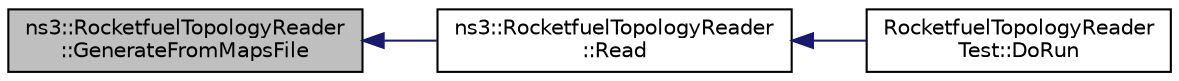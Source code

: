 digraph "ns3::RocketfuelTopologyReader::GenerateFromMapsFile"
{
  edge [fontname="Helvetica",fontsize="10",labelfontname="Helvetica",labelfontsize="10"];
  node [fontname="Helvetica",fontsize="10",shape=record];
  rankdir="LR";
  Node1 [label="ns3::RocketfuelTopologyReader\l::GenerateFromMapsFile",height=0.2,width=0.4,color="black", fillcolor="grey75", style="filled", fontcolor="black"];
  Node1 -> Node2 [dir="back",color="midnightblue",fontsize="10",style="solid"];
  Node2 [label="ns3::RocketfuelTopologyReader\l::Read",height=0.2,width=0.4,color="black", fillcolor="white", style="filled",URL="$d6/d12/classns3_1_1RocketfuelTopologyReader.html#aecde048f1ebfdce6e886cba1a798f0b1",tooltip="Main topology reading function. "];
  Node2 -> Node3 [dir="back",color="midnightblue",fontsize="10",style="solid"];
  Node3 [label="RocketfuelTopologyReader\lTest::DoRun",height=0.2,width=0.4,color="black", fillcolor="white", style="filled",URL="$dc/df6/classRocketfuelTopologyReaderTest.html#a5e947257785045c8f59f6f1ee382a6a1",tooltip="Implementation to actually run this TestCase. "];
}
